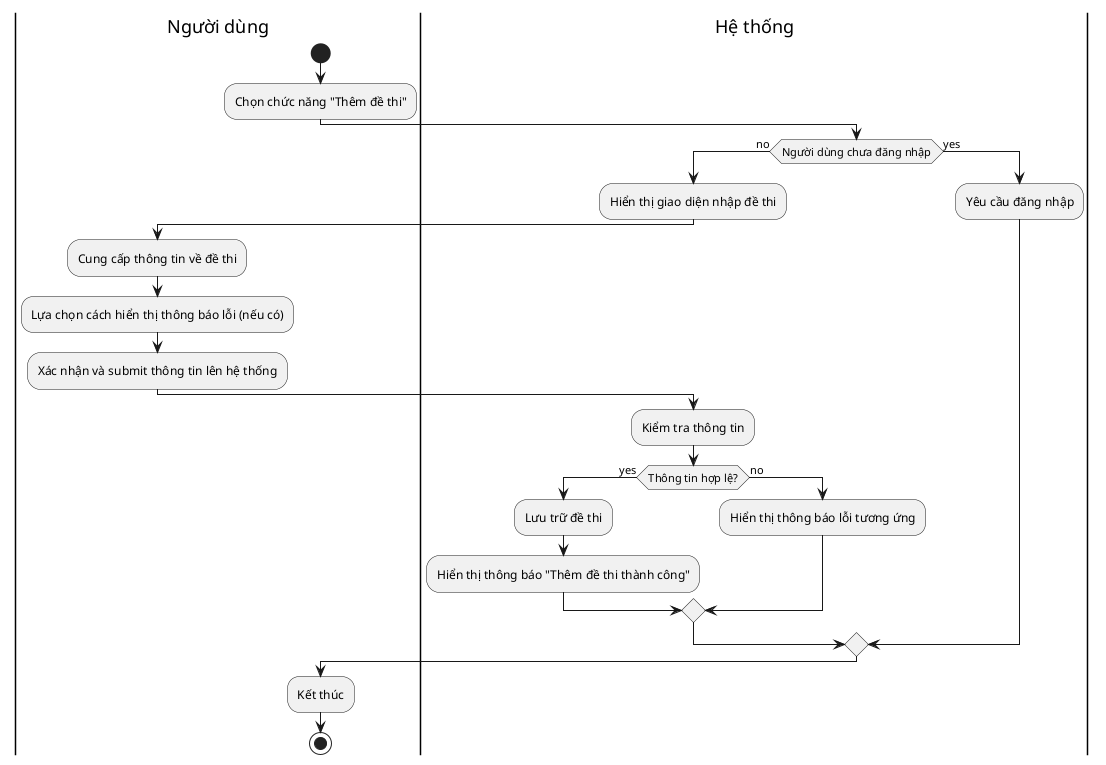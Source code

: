 @startuml
|Người dùng|
start
:Chọn chức năng "Thêm đề thi";
|Hệ thống|
if (Người dùng chưa đăng nhập) then (no)
  :Hiển thị giao diện nhập đề thi;
  |Người dùng|
  :Cung cấp thông tin về đề thi;
  :Lựa chọn cách hiển thị thông báo lỗi (nếu có);
  :Xác nhận và submit thông tin lên hệ thống;
  |Hệ thống|
  :Kiểm tra thông tin;
  if (Thông tin hợp lệ?) then (yes)
    :Lưu trữ đề thi;
    :Hiển thị thông báo "Thêm đề thi thành công";
  else (no)
    :Hiển thị thông báo lỗi tương ứng;
  endif
else (yes)
  :Yêu cầu đăng nhập;
endif
|Người dùng|
:Kết thúc;
stop
@enduml
